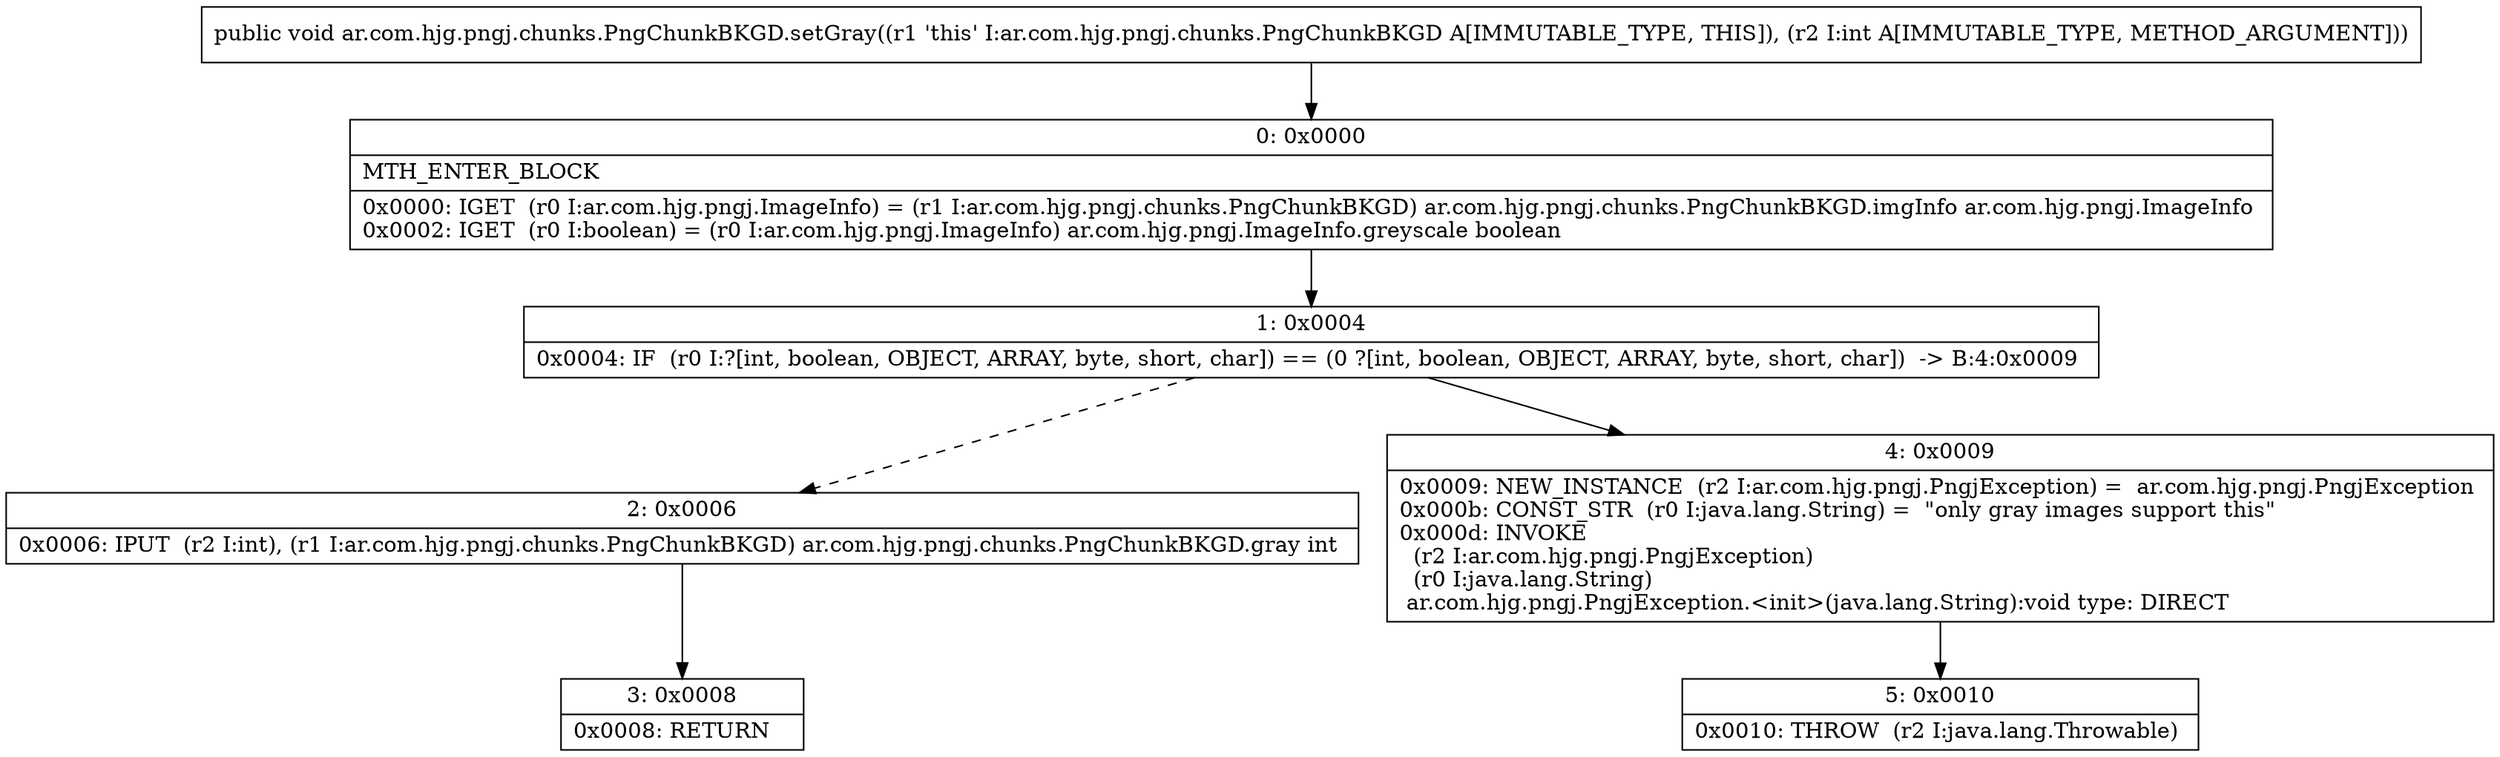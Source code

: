 digraph "CFG forar.com.hjg.pngj.chunks.PngChunkBKGD.setGray(I)V" {
Node_0 [shape=record,label="{0\:\ 0x0000|MTH_ENTER_BLOCK\l|0x0000: IGET  (r0 I:ar.com.hjg.pngj.ImageInfo) = (r1 I:ar.com.hjg.pngj.chunks.PngChunkBKGD) ar.com.hjg.pngj.chunks.PngChunkBKGD.imgInfo ar.com.hjg.pngj.ImageInfo \l0x0002: IGET  (r0 I:boolean) = (r0 I:ar.com.hjg.pngj.ImageInfo) ar.com.hjg.pngj.ImageInfo.greyscale boolean \l}"];
Node_1 [shape=record,label="{1\:\ 0x0004|0x0004: IF  (r0 I:?[int, boolean, OBJECT, ARRAY, byte, short, char]) == (0 ?[int, boolean, OBJECT, ARRAY, byte, short, char])  \-\> B:4:0x0009 \l}"];
Node_2 [shape=record,label="{2\:\ 0x0006|0x0006: IPUT  (r2 I:int), (r1 I:ar.com.hjg.pngj.chunks.PngChunkBKGD) ar.com.hjg.pngj.chunks.PngChunkBKGD.gray int \l}"];
Node_3 [shape=record,label="{3\:\ 0x0008|0x0008: RETURN   \l}"];
Node_4 [shape=record,label="{4\:\ 0x0009|0x0009: NEW_INSTANCE  (r2 I:ar.com.hjg.pngj.PngjException) =  ar.com.hjg.pngj.PngjException \l0x000b: CONST_STR  (r0 I:java.lang.String) =  \"only gray images support this\" \l0x000d: INVOKE  \l  (r2 I:ar.com.hjg.pngj.PngjException)\l  (r0 I:java.lang.String)\l ar.com.hjg.pngj.PngjException.\<init\>(java.lang.String):void type: DIRECT \l}"];
Node_5 [shape=record,label="{5\:\ 0x0010|0x0010: THROW  (r2 I:java.lang.Throwable) \l}"];
MethodNode[shape=record,label="{public void ar.com.hjg.pngj.chunks.PngChunkBKGD.setGray((r1 'this' I:ar.com.hjg.pngj.chunks.PngChunkBKGD A[IMMUTABLE_TYPE, THIS]), (r2 I:int A[IMMUTABLE_TYPE, METHOD_ARGUMENT])) }"];
MethodNode -> Node_0;
Node_0 -> Node_1;
Node_1 -> Node_2[style=dashed];
Node_1 -> Node_4;
Node_2 -> Node_3;
Node_4 -> Node_5;
}

